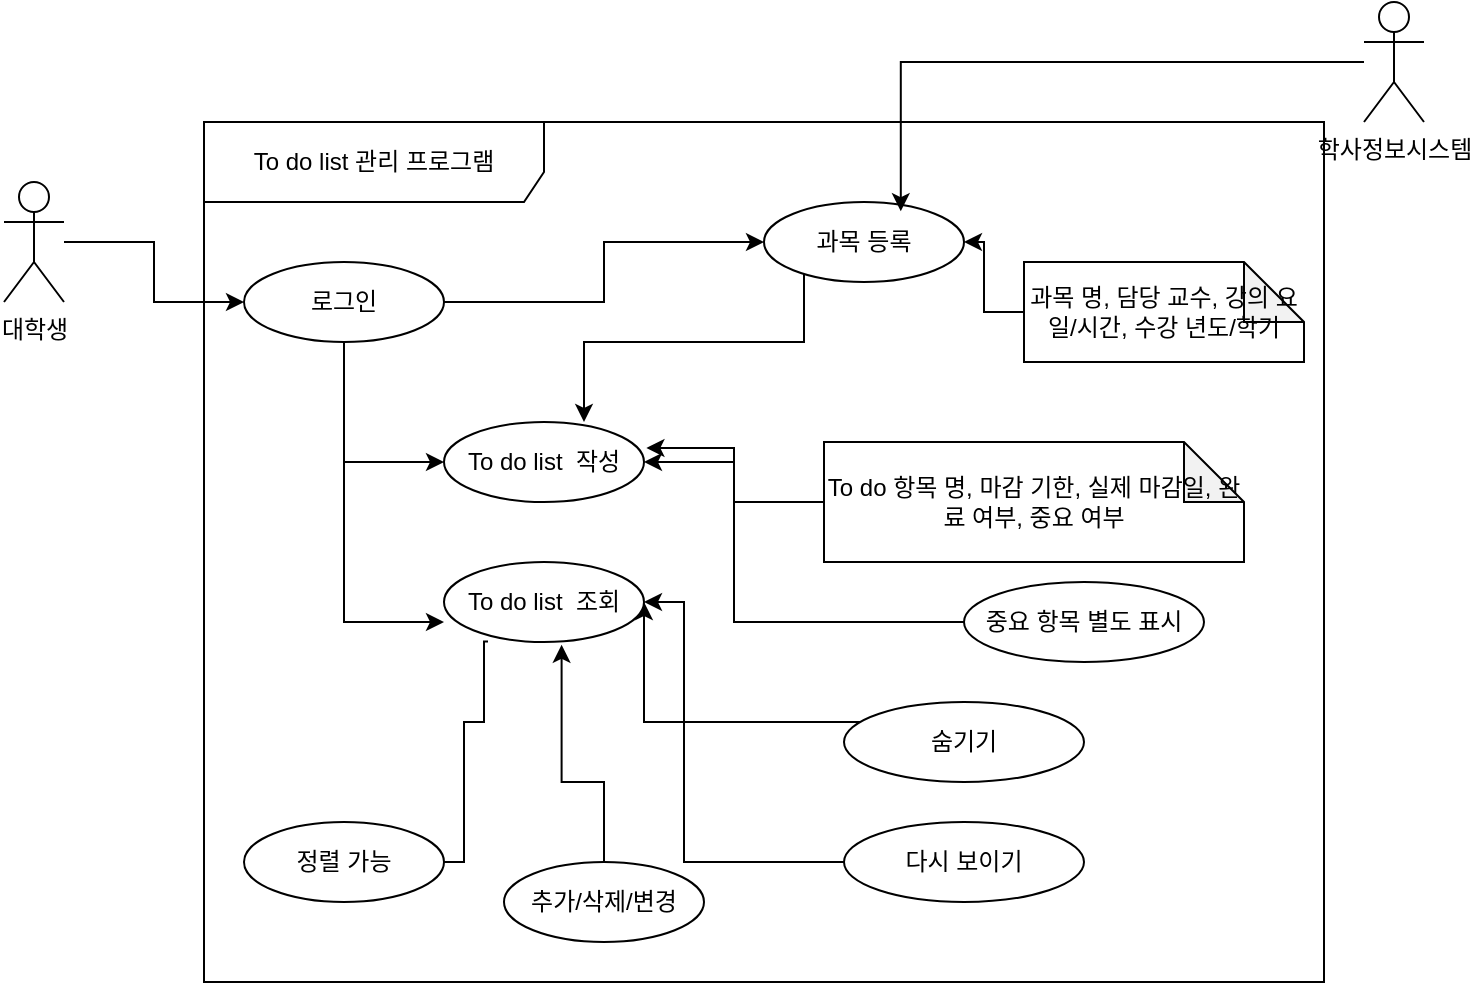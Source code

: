 <mxfile version="24.7.7">
  <diagram name="페이지-1" id="-M6A4RfG4pc1el1Wu2Hc">
    <mxGraphModel dx="1050" dy="530" grid="1" gridSize="10" guides="1" tooltips="1" connect="1" arrows="1" fold="1" page="1" pageScale="1" pageWidth="827" pageHeight="1169" math="0" shadow="0">
      <root>
        <mxCell id="0" />
        <mxCell id="1" parent="0" />
        <mxCell id="ka3fXw_Q3FNoIfpEX5oB-37" style="edgeStyle=orthogonalEdgeStyle;rounded=0;orthogonalLoop=1;jettySize=auto;html=1;entryX=0;entryY=0.5;entryDx=0;entryDy=0;" parent="1" source="ka3fXw_Q3FNoIfpEX5oB-1" target="ka3fXw_Q3FNoIfpEX5oB-3" edge="1">
          <mxGeometry relative="1" as="geometry" />
        </mxCell>
        <mxCell id="ka3fXw_Q3FNoIfpEX5oB-1" value="대학생" style="shape=umlActor;verticalLabelPosition=bottom;verticalAlign=top;html=1;" parent="1" vertex="1">
          <mxGeometry x="100" y="120" width="30" height="60" as="geometry" />
        </mxCell>
        <mxCell id="ka3fXw_Q3FNoIfpEX5oB-2" value="To do list 관리 프로그램" style="shape=umlFrame;whiteSpace=wrap;html=1;pointerEvents=0;width=170;height=40;" parent="1" vertex="1">
          <mxGeometry x="200" y="90" width="560" height="430" as="geometry" />
        </mxCell>
        <mxCell id="ka3fXw_Q3FNoIfpEX5oB-14" style="edgeStyle=orthogonalEdgeStyle;rounded=0;orthogonalLoop=1;jettySize=auto;html=1;entryX=0;entryY=0.5;entryDx=0;entryDy=0;" parent="1" source="ka3fXw_Q3FNoIfpEX5oB-3" target="ka3fXw_Q3FNoIfpEX5oB-10" edge="1">
          <mxGeometry relative="1" as="geometry" />
        </mxCell>
        <mxCell id="ka3fXw_Q3FNoIfpEX5oB-16" style="edgeStyle=orthogonalEdgeStyle;rounded=0;orthogonalLoop=1;jettySize=auto;html=1;entryX=0;entryY=0.5;entryDx=0;entryDy=0;" parent="1" source="ka3fXw_Q3FNoIfpEX5oB-3" target="ka3fXw_Q3FNoIfpEX5oB-4" edge="1">
          <mxGeometry relative="1" as="geometry" />
        </mxCell>
        <mxCell id="ka3fXw_Q3FNoIfpEX5oB-19" style="edgeStyle=orthogonalEdgeStyle;rounded=0;orthogonalLoop=1;jettySize=auto;html=1;entryX=0;entryY=0.5;entryDx=0;entryDy=0;exitX=0.22;exitY=0.995;exitDx=0;exitDy=0;exitPerimeter=0;" parent="1" source="ka3fXw_Q3FNoIfpEX5oB-35" target="ka3fXw_Q3FNoIfpEX5oB-7" edge="1">
          <mxGeometry relative="1" as="geometry">
            <mxPoint x="270" y="260" as="sourcePoint" />
            <Array as="points">
              <mxPoint x="340" y="350" />
              <mxPoint x="340" y="390" />
              <mxPoint x="330" y="390" />
              <mxPoint x="330" y="460" />
            </Array>
          </mxGeometry>
        </mxCell>
        <mxCell id="ka3fXw_Q3FNoIfpEX5oB-3" value="로그인" style="ellipse;whiteSpace=wrap;html=1;" parent="1" vertex="1">
          <mxGeometry x="220" y="160" width="100" height="40" as="geometry" />
        </mxCell>
        <mxCell id="ka3fXw_Q3FNoIfpEX5oB-4" value="To do list&amp;nbsp; 작성" style="ellipse;whiteSpace=wrap;html=1;" parent="1" vertex="1">
          <mxGeometry x="320" y="240" width="100" height="40" as="geometry" />
        </mxCell>
        <mxCell id="ka3fXw_Q3FNoIfpEX5oB-20" style="edgeStyle=orthogonalEdgeStyle;rounded=0;orthogonalLoop=1;jettySize=auto;html=1;entryX=1;entryY=0.5;entryDx=0;entryDy=0;" parent="1" source="ka3fXw_Q3FNoIfpEX5oB-5" target="ka3fXw_Q3FNoIfpEX5oB-4" edge="1">
          <mxGeometry relative="1" as="geometry">
            <Array as="points">
              <mxPoint x="570" y="340" />
              <mxPoint x="465" y="340" />
              <mxPoint x="465" y="260" />
            </Array>
          </mxGeometry>
        </mxCell>
        <mxCell id="ka3fXw_Q3FNoIfpEX5oB-5" value="중요 항목 별도 표시" style="ellipse;whiteSpace=wrap;html=1;" parent="1" vertex="1">
          <mxGeometry x="580" y="320" width="120" height="40" as="geometry" />
        </mxCell>
        <mxCell id="ka3fXw_Q3FNoIfpEX5oB-7" value="정렬 가능" style="ellipse;whiteSpace=wrap;html=1;" parent="1" vertex="1">
          <mxGeometry x="220" y="440" width="100" height="40" as="geometry" />
        </mxCell>
        <mxCell id="ka3fXw_Q3FNoIfpEX5oB-26" style="edgeStyle=orthogonalEdgeStyle;rounded=0;orthogonalLoop=1;jettySize=auto;html=1;exitX=0.5;exitY=0;exitDx=0;exitDy=0;entryX=0.588;entryY=1.035;entryDx=0;entryDy=0;entryPerimeter=0;" parent="1" source="ka3fXw_Q3FNoIfpEX5oB-8" target="ka3fXw_Q3FNoIfpEX5oB-35" edge="1">
          <mxGeometry relative="1" as="geometry">
            <mxPoint x="270" y="300" as="targetPoint" />
            <Array as="points">
              <mxPoint x="400" y="420" />
              <mxPoint x="379" y="420" />
            </Array>
          </mxGeometry>
        </mxCell>
        <mxCell id="ka3fXw_Q3FNoIfpEX5oB-8" value="추가/삭제/변경" style="ellipse;whiteSpace=wrap;html=1;" parent="1" vertex="1">
          <mxGeometry x="350" y="460" width="100" height="40" as="geometry" />
        </mxCell>
        <mxCell id="ka3fXw_Q3FNoIfpEX5oB-10" value="과목 등록" style="ellipse;whiteSpace=wrap;html=1;" parent="1" vertex="1">
          <mxGeometry x="480" y="130" width="100" height="40" as="geometry" />
        </mxCell>
        <mxCell id="ka3fXw_Q3FNoIfpEX5oB-24" style="edgeStyle=orthogonalEdgeStyle;rounded=0;orthogonalLoop=1;jettySize=auto;html=1;entryX=1;entryY=0.5;entryDx=0;entryDy=0;" parent="1" source="ka3fXw_Q3FNoIfpEX5oB-12" target="ka3fXw_Q3FNoIfpEX5oB-35" edge="1">
          <mxGeometry relative="1" as="geometry">
            <mxPoint x="460" y="260" as="targetPoint" />
            <Array as="points">
              <mxPoint x="420" y="390" />
            </Array>
          </mxGeometry>
        </mxCell>
        <mxCell id="ka3fXw_Q3FNoIfpEX5oB-12" value="숨기기" style="ellipse;whiteSpace=wrap;html=1;" parent="1" vertex="1">
          <mxGeometry x="520" y="380" width="120" height="40" as="geometry" />
        </mxCell>
        <mxCell id="ka3fXw_Q3FNoIfpEX5oB-25" style="edgeStyle=orthogonalEdgeStyle;rounded=0;orthogonalLoop=1;jettySize=auto;html=1;entryX=1;entryY=0.5;entryDx=0;entryDy=0;" parent="1" source="ka3fXw_Q3FNoIfpEX5oB-13" target="ka3fXw_Q3FNoIfpEX5oB-35" edge="1">
          <mxGeometry relative="1" as="geometry">
            <mxPoint x="460" y="300" as="targetPoint" />
            <Array as="points">
              <mxPoint x="440" y="460" />
              <mxPoint x="440" y="330" />
            </Array>
          </mxGeometry>
        </mxCell>
        <mxCell id="ka3fXw_Q3FNoIfpEX5oB-13" value="다시 보이기" style="ellipse;whiteSpace=wrap;html=1;" parent="1" vertex="1">
          <mxGeometry x="520" y="440" width="120" height="40" as="geometry" />
        </mxCell>
        <mxCell id="ka3fXw_Q3FNoIfpEX5oB-15" style="edgeStyle=orthogonalEdgeStyle;rounded=0;orthogonalLoop=1;jettySize=auto;html=1;entryX=0.7;entryY=0;entryDx=0;entryDy=0;entryPerimeter=0;" parent="1" source="ka3fXw_Q3FNoIfpEX5oB-10" target="ka3fXw_Q3FNoIfpEX5oB-4" edge="1">
          <mxGeometry relative="1" as="geometry">
            <Array as="points">
              <mxPoint x="500" y="200" />
              <mxPoint x="390" y="200" />
            </Array>
          </mxGeometry>
        </mxCell>
        <mxCell id="ka3fXw_Q3FNoIfpEX5oB-31" value="학사정보시스템" style="shape=umlActor;verticalLabelPosition=bottom;verticalAlign=top;html=1;" parent="1" vertex="1">
          <mxGeometry x="780" y="30" width="30" height="60" as="geometry" />
        </mxCell>
        <mxCell id="ka3fXw_Q3FNoIfpEX5oB-33" style="edgeStyle=orthogonalEdgeStyle;rounded=0;orthogonalLoop=1;jettySize=auto;html=1;entryX=0.684;entryY=0.115;entryDx=0;entryDy=0;entryPerimeter=0;" parent="1" source="ka3fXw_Q3FNoIfpEX5oB-31" target="ka3fXw_Q3FNoIfpEX5oB-10" edge="1">
          <mxGeometry relative="1" as="geometry" />
        </mxCell>
        <mxCell id="ka3fXw_Q3FNoIfpEX5oB-35" value="To do list&amp;nbsp; 조회" style="ellipse;whiteSpace=wrap;html=1;" parent="1" vertex="1">
          <mxGeometry x="320" y="310" width="100" height="40" as="geometry" />
        </mxCell>
        <mxCell id="ka3fXw_Q3FNoIfpEX5oB-36" style="edgeStyle=orthogonalEdgeStyle;rounded=0;orthogonalLoop=1;jettySize=auto;html=1;entryX=0;entryY=0.75;entryDx=0;entryDy=0;entryPerimeter=0;" parent="1" source="ka3fXw_Q3FNoIfpEX5oB-3" target="ka3fXw_Q3FNoIfpEX5oB-35" edge="1">
          <mxGeometry relative="1" as="geometry" />
        </mxCell>
        <mxCell id="ka3fXw_Q3FNoIfpEX5oB-41" style="edgeStyle=orthogonalEdgeStyle;rounded=0;orthogonalLoop=1;jettySize=auto;html=1;entryX=1;entryY=0.5;entryDx=0;entryDy=0;" parent="1" source="ka3fXw_Q3FNoIfpEX5oB-39" target="ka3fXw_Q3FNoIfpEX5oB-10" edge="1">
          <mxGeometry relative="1" as="geometry" />
        </mxCell>
        <mxCell id="ka3fXw_Q3FNoIfpEX5oB-39" value="과목 명, 담당 교수, 강의 요일/시간, 수강 년도/학기" style="shape=note;whiteSpace=wrap;html=1;backgroundOutline=1;darkOpacity=0.05;" parent="1" vertex="1">
          <mxGeometry x="610" y="160" width="140" height="50" as="geometry" />
        </mxCell>
        <mxCell id="ka3fXw_Q3FNoIfpEX5oB-40" value="To do 항목 명, 마감 기한, 실제 마감일, 완료 여부, 중요 여부" style="shape=note;whiteSpace=wrap;html=1;backgroundOutline=1;darkOpacity=0.05;" parent="1" vertex="1">
          <mxGeometry x="510" y="250" width="210" height="60" as="geometry" />
        </mxCell>
        <mxCell id="ka3fXw_Q3FNoIfpEX5oB-42" style="edgeStyle=orthogonalEdgeStyle;rounded=0;orthogonalLoop=1;jettySize=auto;html=1;entryX=1.012;entryY=0.325;entryDx=0;entryDy=0;entryPerimeter=0;" parent="1" source="ka3fXw_Q3FNoIfpEX5oB-40" target="ka3fXw_Q3FNoIfpEX5oB-4" edge="1">
          <mxGeometry relative="1" as="geometry" />
        </mxCell>
      </root>
    </mxGraphModel>
  </diagram>
</mxfile>
